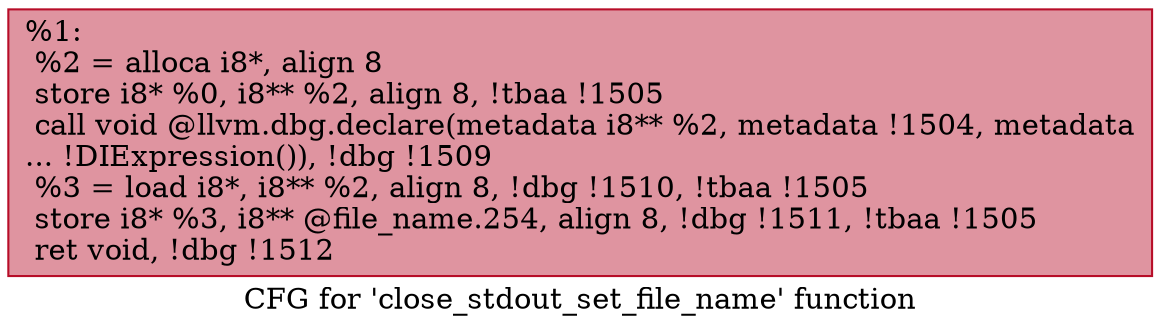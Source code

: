 digraph "CFG for 'close_stdout_set_file_name' function" {
	label="CFG for 'close_stdout_set_file_name' function";

	Node0x133df80 [shape=record,color="#b70d28ff", style=filled, fillcolor="#b70d2870",label="{%1:\l  %2 = alloca i8*, align 8\l  store i8* %0, i8** %2, align 8, !tbaa !1505\l  call void @llvm.dbg.declare(metadata i8** %2, metadata !1504, metadata\l... !DIExpression()), !dbg !1509\l  %3 = load i8*, i8** %2, align 8, !dbg !1510, !tbaa !1505\l  store i8* %3, i8** @file_name.254, align 8, !dbg !1511, !tbaa !1505\l  ret void, !dbg !1512\l}"];
}
